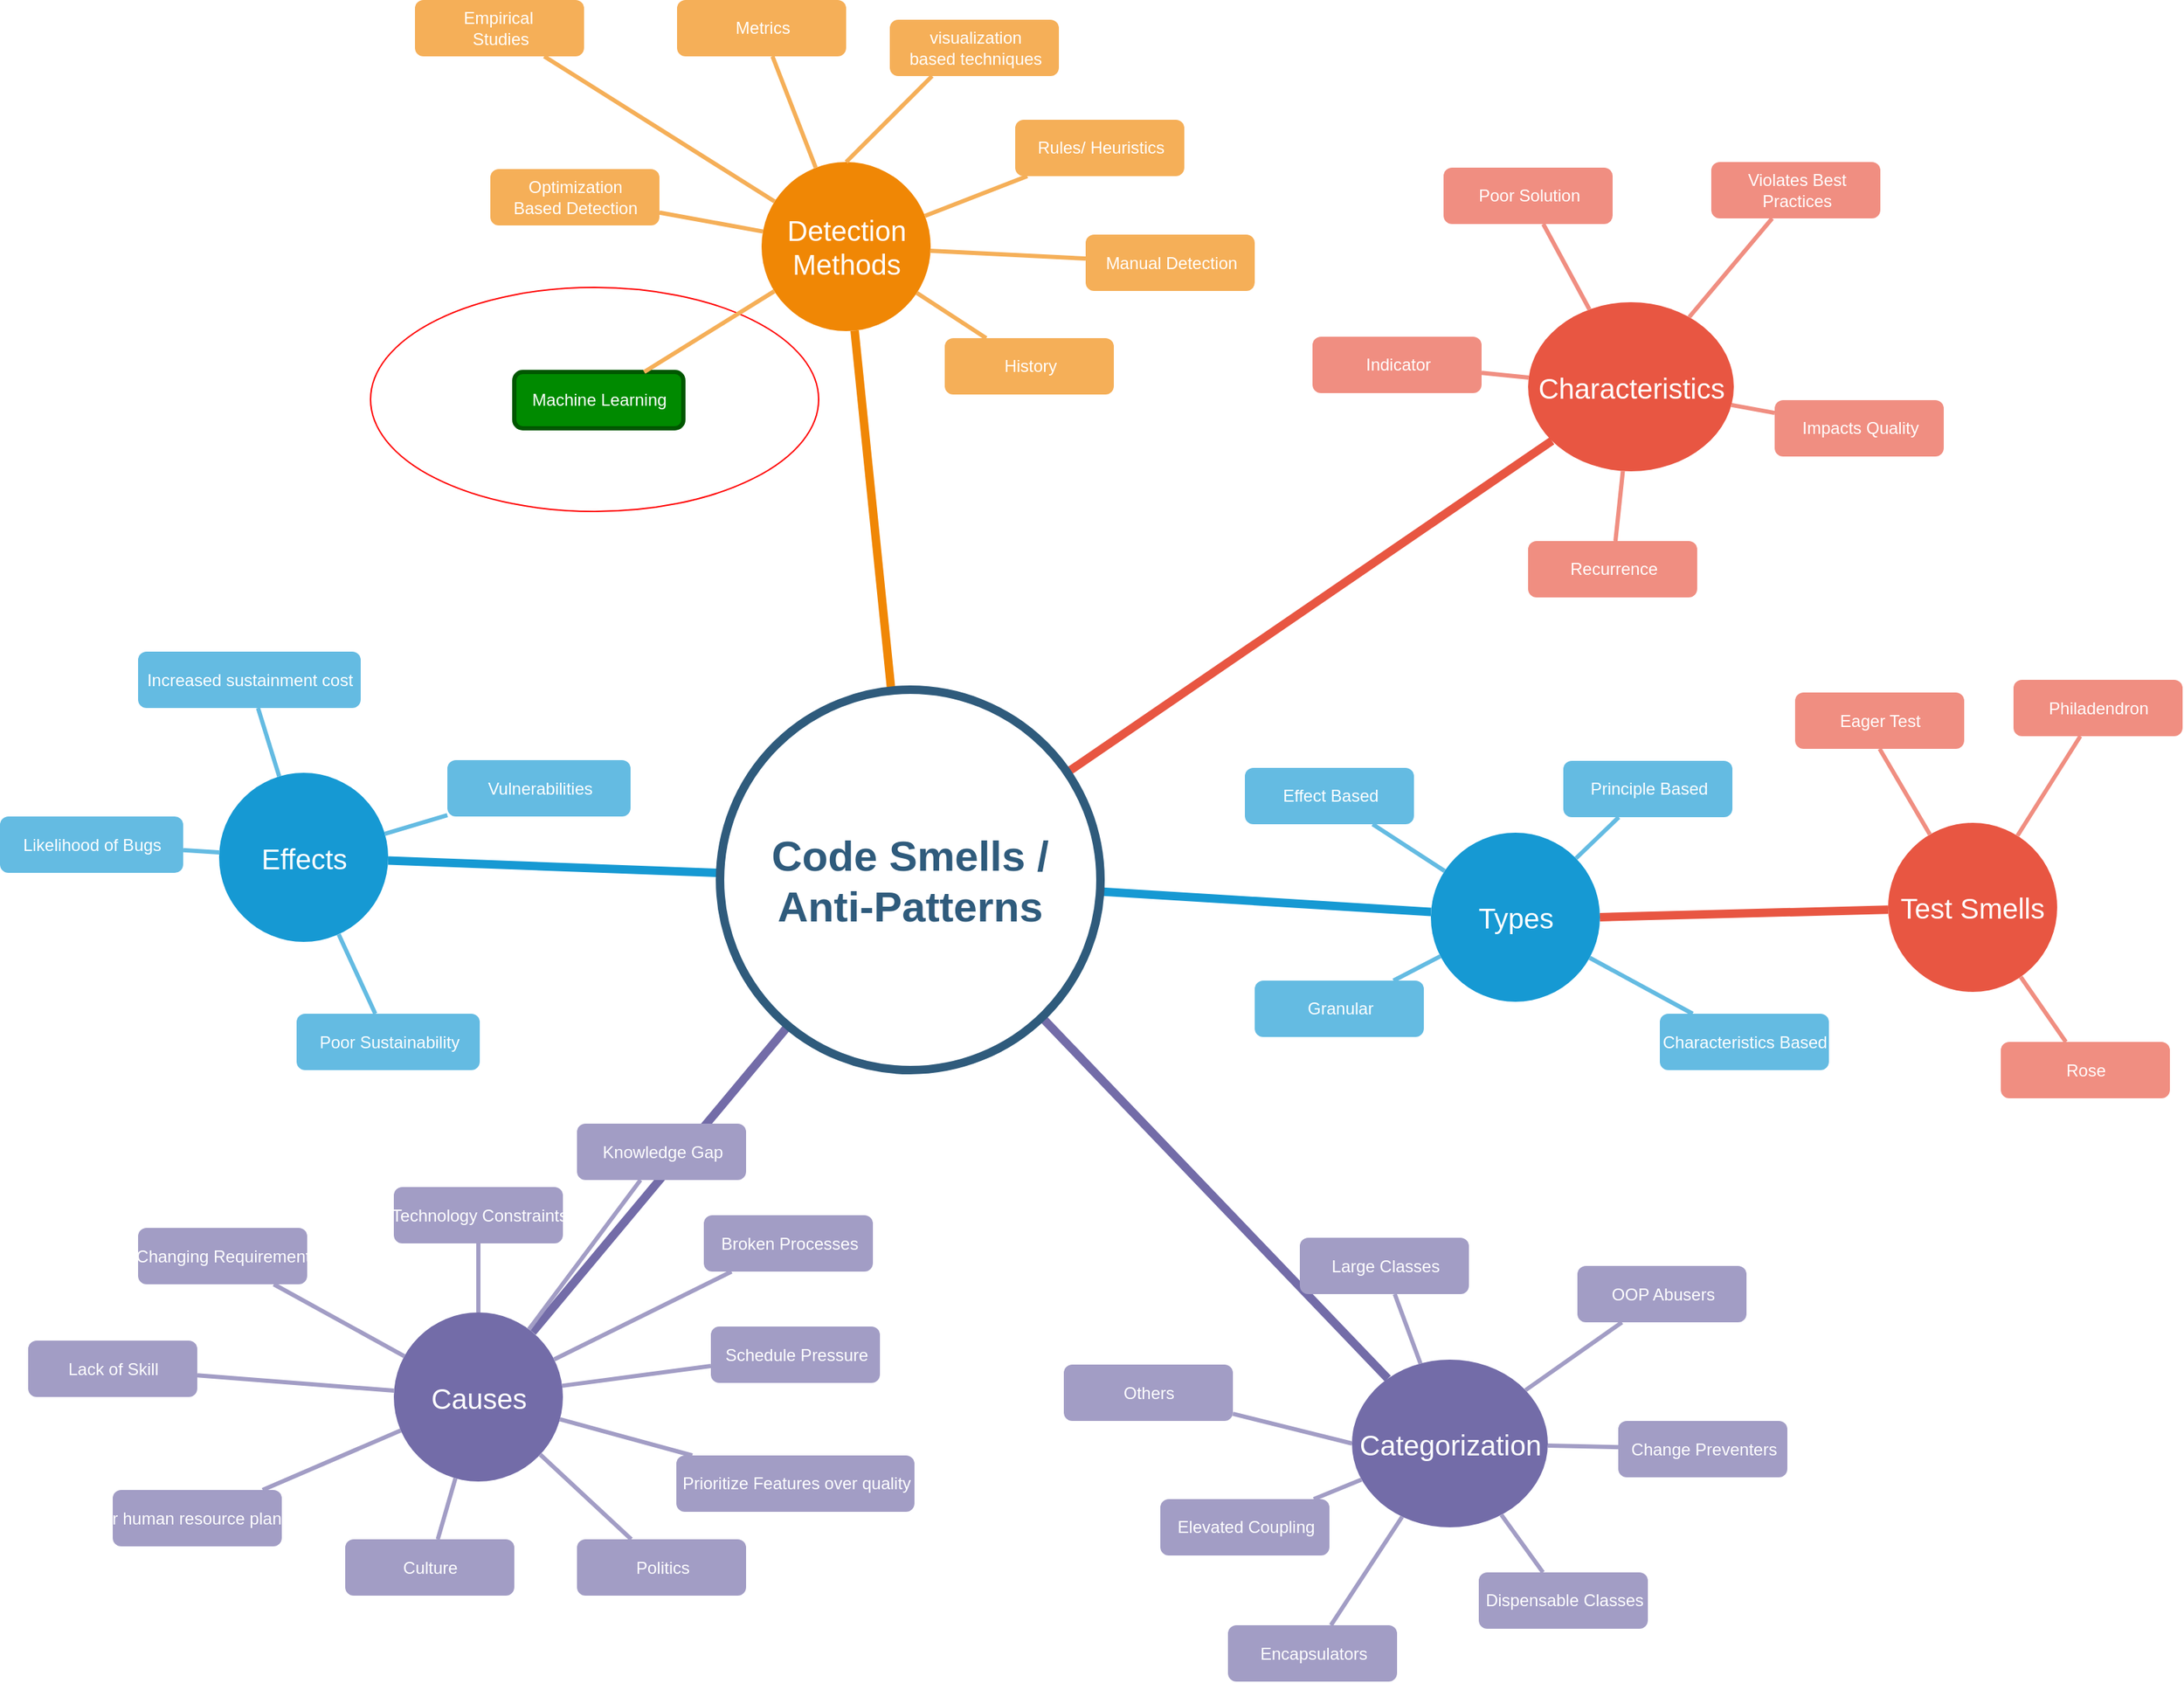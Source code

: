 <mxfile version="12.1.3" type="device" pages="1"><diagram id="6a731a19-8d31-9384-78a2-239565b7b9f0" name="Page-1"><mxGraphModel dx="1939" dy="874" grid="1" gridSize="10" guides="1" tooltips="1" connect="1" arrows="1" fold="1" page="1" pageScale="1" pageWidth="1169" pageHeight="827" background="#ffffff" math="0" shadow="0"><root><mxCell id="0"/><mxCell id="1" parent="0"/><mxCell id="gktKhtkQ_kyzCM9sRCPx-1542" value="" style="ellipse;whiteSpace=wrap;html=1;strokeColor=#FF0000;" vertex="1" parent="1"><mxGeometry x="713" y="391" width="318" height="159" as="geometry"/></mxCell><mxCell id="1350" value="Effects" style="ellipse;whiteSpace=wrap;html=1;shadow=0;fontFamily=Helvetica;fontSize=20;fontColor=#FFFFFF;align=center;strokeWidth=3;fillColor=#1699D3;strokeColor=none;" parent="1" vertex="1"><mxGeometry x="605.5" y="735.5" width="120" height="120" as="geometry"/></mxCell><mxCell id="1351" value="Detection Methods" style="ellipse;whiteSpace=wrap;html=1;shadow=0;fontFamily=Helvetica;fontSize=20;fontColor=#FFFFFF;align=center;strokeWidth=3;fillColor=#F08705;strokeColor=none;gradientColor=none;" parent="1" vertex="1"><mxGeometry x="990.5" y="302" width="120" height="120" as="geometry"/></mxCell><mxCell id="1352" value="Characteristics" style="ellipse;whiteSpace=wrap;html=1;shadow=0;fontFamily=Helvetica;fontSize=20;fontColor=#FFFFFF;align=center;strokeWidth=3;fillColor=#E85642;strokeColor=none;" parent="1" vertex="1"><mxGeometry x="1534.5" y="401.5" width="146" height="120" as="geometry"/></mxCell><mxCell id="1353" value="Types" style="ellipse;whiteSpace=wrap;html=1;shadow=0;fontFamily=Helvetica;fontSize=20;fontColor=#FFFFFF;align=center;strokeWidth=3;fillColor=#1699D3;strokeColor=none;" parent="1" vertex="1"><mxGeometry x="1465.5" y="778" width="120" height="120" as="geometry"/></mxCell><mxCell id="1354" value="Categorization" style="ellipse;whiteSpace=wrap;html=1;shadow=0;fontFamily=Helvetica;fontSize=20;fontColor=#FFFFFF;align=center;strokeWidth=3;fillColor=#736ca8;strokeColor=none;" parent="1" vertex="1"><mxGeometry x="1409.5" y="1152" width="139" height="119" as="geometry"/></mxCell><mxCell id="1359" style="endArrow=none;strokeWidth=6;strokeColor=#1699D3;html=1;" parent="1" source="1515" target="1350" edge="1"><mxGeometry relative="1" as="geometry"/></mxCell><mxCell id="1360" style="endArrow=none;strokeWidth=6;strokeColor=#f08705;html=1;" parent="1" source="1515" target="1351" edge="1"><mxGeometry relative="1" as="geometry"/></mxCell><mxCell id="1361" style="endArrow=none;strokeWidth=6;strokeColor=#E85642;html=1;" parent="1" source="1515" target="1352" edge="1"><mxGeometry relative="1" as="geometry"/></mxCell><mxCell id="1362" style="endArrow=none;strokeWidth=6;strokeColor=#1699D3;html=1;" parent="1" source="1515" target="1353" edge="1"><mxGeometry relative="1" as="geometry"/></mxCell><mxCell id="1363" style="endArrow=none;strokeWidth=6;strokeColor=#736CA8;html=1;" parent="1" source="1515" target="1516" edge="1"><mxGeometry relative="1" as="geometry"/></mxCell><mxCell id="1364" style="endArrow=none;strokeWidth=6;strokeColor=#736ca8;html=1;" parent="1" source="1515" target="1354" edge="1"><mxGeometry relative="1" as="geometry"/></mxCell><mxCell id="1372" value="Poor Sustainability" style="rounded=1;fillColor=#64BBE2;strokeColor=none;strokeWidth=3;shadow=0;html=1;fontColor=#FFFFFF;" parent="1" vertex="1"><mxGeometry x="660.5" y="906.5" width="130" height="40" as="geometry"/></mxCell><mxCell id="1373" value="Likelihood of Bugs" style="rounded=1;fillColor=#64BBE2;strokeColor=none;strokeWidth=3;shadow=0;html=1;fontColor=#FFFFFF;" parent="1" vertex="1"><mxGeometry x="450" y="766.5" width="130" height="40" as="geometry"/></mxCell><mxCell id="1374" value="Increased sustainment cost" style="rounded=1;fillColor=#64BBE2;strokeColor=none;strokeWidth=3;shadow=0;html=1;fontColor=#FFFFFF;" parent="1" vertex="1"><mxGeometry x="548" y="649.5" width="158" height="40" as="geometry"/></mxCell><mxCell id="1375" value="Vulnerabilities" style="rounded=1;fillColor=#64BBE2;strokeColor=none;strokeWidth=3;shadow=0;html=1;fontColor=#FFFFFF;" parent="1" vertex="1"><mxGeometry x="767.5" y="726.5" width="130" height="40" as="geometry"/></mxCell><mxCell id="1384" value="" style="edgeStyle=none;endArrow=none;strokeWidth=3;strokeColor=#64BBE2;html=1;" parent="1" source="1350" target="1372" edge="1"><mxGeometry x="-152.5" y="516.5" width="100" height="100" as="geometry"><mxPoint x="-152.5" y="616.5" as="sourcePoint"/><mxPoint x="-52.5" y="516.5" as="targetPoint"/></mxGeometry></mxCell><mxCell id="1385" value="" style="edgeStyle=none;endArrow=none;strokeWidth=3;strokeColor=#64BBE2;html=1;" parent="1" source="1350" target="1373" edge="1"><mxGeometry x="-152.5" y="516.5" width="100" height="100" as="geometry"><mxPoint x="-152.5" y="616.5" as="sourcePoint"/><mxPoint x="-52.5" y="516.5" as="targetPoint"/></mxGeometry></mxCell><mxCell id="1386" value="" style="edgeStyle=none;endArrow=none;strokeWidth=3;strokeColor=#64BBE2;html=1;" parent="1" source="1350" target="1374" edge="1"><mxGeometry x="-152.5" y="516.5" width="100" height="100" as="geometry"><mxPoint x="-152.5" y="616.5" as="sourcePoint"/><mxPoint x="-52.5" y="516.5" as="targetPoint"/></mxGeometry></mxCell><mxCell id="1387" value="" style="edgeStyle=none;endArrow=none;strokeWidth=3;strokeColor=#64BBE2;html=1;" parent="1" source="1350" target="1375" edge="1"><mxGeometry x="-152.5" y="516.5" width="100" height="100" as="geometry"><mxPoint x="-152.5" y="616.5" as="sourcePoint"/><mxPoint x="-52.5" y="516.5" as="targetPoint"/></mxGeometry></mxCell><mxCell id="1392" value="Metrics" style="rounded=1;fillColor=#f5af58;strokeColor=none;strokeWidth=3;shadow=0;html=1;fontColor=#FFFFFF;" parent="1" vertex="1"><mxGeometry x="930.5" y="187" width="120" height="40" as="geometry"/></mxCell><mxCell id="1393" value="Rules/ Heuristics" style="rounded=1;fillColor=#f5af58;strokeColor=none;strokeWidth=3;shadow=0;html=1;fontColor=#FFFFFF;" parent="1" vertex="1"><mxGeometry x="1170.5" y="272" width="120" height="40" as="geometry"/></mxCell><mxCell id="1394" value="History" style="rounded=1;fillColor=#f5af58;strokeColor=none;strokeWidth=3;shadow=0;html=1;fontColor=#FFFFFF;" parent="1" vertex="1"><mxGeometry x="1120.5" y="427" width="120" height="40" as="geometry"/></mxCell><mxCell id="1395" value="Machine Learning" style="rounded=1;fillColor=#008a00;strokeColor=#005700;strokeWidth=3;shadow=0;html=1;fontColor=#ffffff;" parent="1" vertex="1"><mxGeometry x="815" y="451" width="120" height="40" as="geometry"/></mxCell><mxCell id="1396" value="Optimization &lt;br&gt;Based Detection" style="rounded=1;fillColor=#f5af58;strokeColor=none;strokeWidth=3;shadow=0;html=1;fontColor=#FFFFFF;" parent="1" vertex="1"><mxGeometry x="798" y="307" width="120" height="40" as="geometry"/></mxCell><mxCell id="1404" value="" style="edgeStyle=none;endArrow=none;strokeWidth=3;strokeColor=#F5AF58;html=1;" parent="1" source="1351" target="1392" edge="1"><mxGeometry x="-122.5" y="58" width="100" height="100" as="geometry"><mxPoint x="-122.5" y="158" as="sourcePoint"/><mxPoint x="-22.5" y="58" as="targetPoint"/></mxGeometry></mxCell><mxCell id="1405" value="" style="edgeStyle=none;endArrow=none;strokeWidth=3;strokeColor=#F5AF58;html=1;" parent="1" source="1351" target="1393" edge="1"><mxGeometry x="-122.5" y="58" width="100" height="100" as="geometry"><mxPoint x="-122.5" y="158" as="sourcePoint"/><mxPoint x="-22.5" y="58" as="targetPoint"/></mxGeometry></mxCell><mxCell id="1406" value="" style="edgeStyle=none;endArrow=none;strokeWidth=3;strokeColor=#F5AF58;html=1;" parent="1" source="1351" target="1394" edge="1"><mxGeometry x="-122.5" y="58" width="100" height="100" as="geometry"><mxPoint x="-122.5" y="158" as="sourcePoint"/><mxPoint x="-22.5" y="58" as="targetPoint"/></mxGeometry></mxCell><mxCell id="1407" value="" style="edgeStyle=none;endArrow=none;strokeWidth=3;strokeColor=#F5AF58;html=1;" parent="1" source="1351" target="1395" edge="1"><mxGeometry x="-122.5" y="58" width="100" height="100" as="geometry"><mxPoint x="-122.5" y="158" as="sourcePoint"/><mxPoint x="-22.5" y="58" as="targetPoint"/></mxGeometry></mxCell><mxCell id="1408" value="" style="edgeStyle=none;endArrow=none;strokeWidth=3;strokeColor=#F5AF58;html=1;" parent="1" source="1351" target="1396" edge="1"><mxGeometry x="-122.5" y="58" width="100" height="100" as="geometry"><mxPoint x="-122.5" y="158" as="sourcePoint"/><mxPoint x="-22.5" y="58" as="targetPoint"/></mxGeometry></mxCell><mxCell id="1415" value="Indicator" style="rounded=1;fillColor=#f08e81;strokeColor=none;strokeWidth=3;shadow=0;html=1;fontColor=#FFFFFF;" parent="1" vertex="1"><mxGeometry x="1381.5" y="426" width="120" height="40" as="geometry"/></mxCell><mxCell id="1416" value="Poor Solution" style="rounded=1;fillColor=#f08e81;strokeColor=none;strokeWidth=3;shadow=0;html=1;fontColor=#FFFFFF;" parent="1" vertex="1"><mxGeometry x="1474.5" y="306" width="120" height="40" as="geometry"/></mxCell><mxCell id="1417" value="Violates Best&lt;br&gt;Practices" style="rounded=1;fillColor=#f08e81;strokeColor=none;strokeWidth=3;shadow=0;html=1;fontColor=#FFFFFF;" parent="1" vertex="1"><mxGeometry x="1664.5" y="302" width="120" height="40" as="geometry"/></mxCell><mxCell id="1418" value="Impacts Quality" style="rounded=1;fillColor=#f08e81;strokeColor=none;strokeWidth=3;shadow=0;html=1;fontColor=#FFFFFF;" parent="1" vertex="1"><mxGeometry x="1709.5" y="471" width="120" height="40" as="geometry"/></mxCell><mxCell id="1419" value="Recurrence" style="rounded=1;fillColor=#f08e81;strokeColor=none;strokeWidth=3;shadow=0;html=1;fontColor=#FFFFFF;" parent="1" vertex="1"><mxGeometry x="1534.5" y="571" width="120" height="40" as="geometry"/></mxCell><mxCell id="1426" value="" style="edgeStyle=none;endArrow=none;strokeWidth=3;strokeColor=#F08E81;html=1;" parent="1" source="1352" target="1415" edge="1"><mxGeometry x="-158.5" y="147" width="100" height="100" as="geometry"><mxPoint x="-158.5" y="247" as="sourcePoint"/><mxPoint x="-58.5" y="147" as="targetPoint"/></mxGeometry></mxCell><mxCell id="1427" value="" style="edgeStyle=none;endArrow=none;strokeWidth=3;strokeColor=#F08E81;html=1;" parent="1" source="1352" target="1416" edge="1"><mxGeometry x="-158.5" y="147" width="100" height="100" as="geometry"><mxPoint x="-158.5" y="247" as="sourcePoint"/><mxPoint x="-58.5" y="147" as="targetPoint"/></mxGeometry></mxCell><mxCell id="1428" value="" style="edgeStyle=none;endArrow=none;strokeWidth=3;strokeColor=#F08E81;html=1;" parent="1" source="1352" target="1417" edge="1"><mxGeometry x="-158.5" y="147" width="100" height="100" as="geometry"><mxPoint x="-158.5" y="247" as="sourcePoint"/><mxPoint x="-58.5" y="147" as="targetPoint"/></mxGeometry></mxCell><mxCell id="1429" value="" style="edgeStyle=none;endArrow=none;strokeWidth=3;strokeColor=#F08E81;html=1;" parent="1" source="1352" target="1418" edge="1"><mxGeometry x="-158.5" y="147" width="100" height="100" as="geometry"><mxPoint x="-158.5" y="247" as="sourcePoint"/><mxPoint x="-58.5" y="147" as="targetPoint"/></mxGeometry></mxCell><mxCell id="1430" value="" style="edgeStyle=none;endArrow=none;strokeWidth=3;strokeColor=#F08E81;html=1;" parent="1" source="1352" target="1419" edge="1"><mxGeometry x="-158.5" y="147" width="100" height="100" as="geometry"><mxPoint x="-158.5" y="247" as="sourcePoint"/><mxPoint x="-58.5" y="147" as="targetPoint"/></mxGeometry></mxCell><mxCell id="1436" value="Effect Based" style="rounded=1;fillColor=#64BBE2;strokeColor=none;strokeWidth=3;shadow=0;html=1;fontColor=#FFFFFF;" parent="1" vertex="1"><mxGeometry x="1333.5" y="732" width="120" height="40" as="geometry"/></mxCell><mxCell id="1437" value="Principle Based" style="rounded=1;fillColor=#64BBE2;strokeColor=none;strokeWidth=3;shadow=0;html=1;fontColor=#FFFFFF;" parent="1" vertex="1"><mxGeometry x="1559.5" y="727" width="120" height="40" as="geometry"/></mxCell><mxCell id="1438" value="Characteristics Based" style="rounded=1;fillColor=#64BBE2;strokeColor=none;strokeWidth=3;shadow=0;html=1;fontColor=#FFFFFF;" parent="1" vertex="1"><mxGeometry x="1628" y="906.5" width="120" height="40" as="geometry"/></mxCell><mxCell id="1439" value="Granular" style="rounded=1;fillColor=#64BBE2;strokeColor=none;strokeWidth=3;shadow=0;html=1;fontColor=#FFFFFF;" parent="1" vertex="1"><mxGeometry x="1340.5" y="883" width="120" height="40" as="geometry"/></mxCell><mxCell id="1447" value="" style="edgeStyle=none;endArrow=none;strokeWidth=3;strokeColor=#64BBE2;html=1;" parent="1" source="1353" target="1436" edge="1"><mxGeometry x="-494.5" y="168" width="100" height="100" as="geometry"><mxPoint x="-494.5" y="268" as="sourcePoint"/><mxPoint x="-394.5" y="168" as="targetPoint"/></mxGeometry></mxCell><mxCell id="1448" value="" style="edgeStyle=none;endArrow=none;strokeWidth=3;strokeColor=#64BBE2;html=1;" parent="1" source="1353" target="1437" edge="1"><mxGeometry x="-494.5" y="168" width="100" height="100" as="geometry"><mxPoint x="-494.5" y="268" as="sourcePoint"/><mxPoint x="-394.5" y="168" as="targetPoint"/></mxGeometry></mxCell><mxCell id="1449" value="" style="edgeStyle=none;endArrow=none;strokeWidth=3;strokeColor=#64BBE2;html=1;" parent="1" source="1353" target="1438" edge="1"><mxGeometry x="-494.5" y="168" width="100" height="100" as="geometry"><mxPoint x="-494.5" y="268" as="sourcePoint"/><mxPoint x="1616.01" y="941.5" as="targetPoint"/></mxGeometry></mxCell><mxCell id="1450" value="" style="edgeStyle=none;endArrow=none;strokeWidth=3;strokeColor=#64BBE2;html=1;" parent="1" source="1353" target="1439" edge="1"><mxGeometry x="-494.5" y="168" width="100" height="100" as="geometry"><mxPoint x="-494.5" y="268" as="sourcePoint"/><mxPoint x="-394.5" y="168" as="targetPoint"/></mxGeometry></mxCell><mxCell id="1457" value="Large Classes" style="rounded=1;fillColor=#a29dc5;strokeColor=none;strokeWidth=3;shadow=0;html=1;fontColor=#FFFFFF;" parent="1" vertex="1"><mxGeometry x="1372.5" y="1065.5" width="120" height="40" as="geometry"/></mxCell><mxCell id="1458" value="Encapsulators" style="rounded=1;fillColor=#a29dc5;strokeColor=none;strokeWidth=3;shadow=0;html=1;fontColor=#FFFFFF;" parent="1" vertex="1"><mxGeometry x="1321.5" y="1340.5" width="120" height="40" as="geometry"/></mxCell><mxCell id="1459" value="OOP Abusers" style="rounded=1;fillColor=#a29dc5;strokeColor=none;strokeWidth=3;shadow=0;html=1;fontColor=#FFFFFF;" parent="1" vertex="1"><mxGeometry x="1569.5" y="1085.5" width="120" height="40" as="geometry"/></mxCell><mxCell id="1460" value="Change Preventers" style="rounded=1;fillColor=#a29dc5;strokeColor=none;strokeWidth=3;shadow=0;html=1;fontColor=#FFFFFF;" parent="1" vertex="1"><mxGeometry x="1598.5" y="1195.5" width="120" height="40" as="geometry"/></mxCell><mxCell id="1461" value="Dispensable Classes" style="rounded=1;fillColor=#a29dc5;strokeColor=none;strokeWidth=3;shadow=0;html=1;fontColor=#FFFFFF;" parent="1" vertex="1"><mxGeometry x="1499.5" y="1303" width="120" height="40" as="geometry"/></mxCell><mxCell id="1462" value="Elevated Coupling" style="rounded=1;fillColor=#a29dc5;strokeColor=none;strokeWidth=3;shadow=0;html=1;fontColor=#FFFFFF;" parent="1" vertex="1"><mxGeometry x="1273.5" y="1251" width="120" height="40" as="geometry"/></mxCell><mxCell id="1463" value="" style="edgeStyle=none;endArrow=none;strokeWidth=3;strokeColor=#A29DC5;html=1;" parent="1" source="1354" target="1460" edge="1"><mxGeometry x="-60.5" y="-113.5" width="100" height="100" as="geometry"><mxPoint x="-60.5" y="-13.5" as="sourcePoint"/><mxPoint x="39.5" y="-113.5" as="targetPoint"/></mxGeometry></mxCell><mxCell id="1464" value="" style="edgeStyle=none;endArrow=none;strokeWidth=3;strokeColor=#A29DC5;html=1;" parent="1" source="1354" target="1461" edge="1"><mxGeometry x="-60.5" y="-113.5" width="100" height="100" as="geometry"><mxPoint x="-60.5" y="-13.5" as="sourcePoint"/><mxPoint x="39.5" y="-113.5" as="targetPoint"/></mxGeometry></mxCell><mxCell id="1465" value="" style="edgeStyle=none;endArrow=none;strokeWidth=3;strokeColor=#A29DC5;html=1;" parent="1" source="1354" target="1458" edge="1"><mxGeometry x="-60.5" y="-113.5" width="100" height="100" as="geometry"><mxPoint x="-60.5" y="-13.5" as="sourcePoint"/><mxPoint x="39.5" y="-113.5" as="targetPoint"/></mxGeometry></mxCell><mxCell id="1466" value="" style="edgeStyle=none;endArrow=none;strokeWidth=3;strokeColor=#A29DC5;html=1;" parent="1" source="1354" target="1462" edge="1"><mxGeometry x="-60.5" y="-113.5" width="100" height="100" as="geometry"><mxPoint x="-60.5" y="-13.5" as="sourcePoint"/><mxPoint x="39.5" y="-113.5" as="targetPoint"/></mxGeometry></mxCell><mxCell id="1467" value="" style="edgeStyle=none;endArrow=none;strokeWidth=3;strokeColor=#A29DC5;html=1;" parent="1" source="1354" target="1457" edge="1"><mxGeometry x="-60.5" y="-113.5" width="100" height="100" as="geometry"><mxPoint x="-60.5" y="-13.5" as="sourcePoint"/><mxPoint x="39.5" y="-113.5" as="targetPoint"/></mxGeometry></mxCell><mxCell id="1515" value="Code Smells / Anti-Patterns" style="ellipse;whiteSpace=wrap;html=1;shadow=0;fontFamily=Helvetica;fontSize=30;fontColor=#2F5B7C;align=center;strokeColor=#2F5B7C;strokeWidth=6;fillColor=#FFFFFF;fontStyle=1;gradientColor=none;" parent="1" vertex="1"><mxGeometry x="961" y="676.5" width="270" height="270" as="geometry"/></mxCell><mxCell id="1516" value="Causes" style="ellipse;whiteSpace=wrap;html=1;shadow=0;fontFamily=Helvetica;fontSize=20;fontColor=#FFFFFF;align=center;strokeWidth=3;fillColor=#736ca8;strokeColor=none;" parent="1" vertex="1"><mxGeometry x="729.5" y="1118.5" width="120" height="120" as="geometry"/></mxCell><mxCell id="1517" value="Changing Requirement" style="rounded=1;fillColor=#a29dc5;strokeColor=none;strokeWidth=3;shadow=0;html=1;fontColor=#FFFFFF;" parent="1" vertex="1"><mxGeometry x="548" y="1058.5" width="120" height="40" as="geometry"/></mxCell><mxCell id="1518" value="Technology Constraints" style="rounded=1;fillColor=#a29dc5;strokeColor=none;strokeWidth=3;shadow=0;html=1;fontColor=#FFFFFF;" parent="1" vertex="1"><mxGeometry x="729.5" y="1029.5" width="120" height="40" as="geometry"/></mxCell><mxCell id="1519" value="Knowledge Gap" style="rounded=1;fillColor=#a29dc5;strokeColor=none;strokeWidth=3;shadow=0;html=1;fontColor=#FFFFFF;" parent="1" vertex="1"><mxGeometry x="859.5" y="984.5" width="120" height="40" as="geometry"/></mxCell><mxCell id="1520" value="Broken Processes" style="rounded=1;fillColor=#a29dc5;strokeColor=none;strokeWidth=3;shadow=0;html=1;fontColor=#FFFFFF;" parent="1" vertex="1"><mxGeometry x="949.5" y="1049.5" width="120" height="40" as="geometry"/></mxCell><mxCell id="1521" value="Schedule Pressure" style="rounded=1;fillColor=#a29dc5;strokeColor=none;strokeWidth=3;shadow=0;html=1;fontColor=#FFFFFF;" parent="1" vertex="1"><mxGeometry x="954.5" y="1128.5" width="120" height="40" as="geometry"/></mxCell><mxCell id="1522" value="Lack of Skill" style="rounded=1;fillColor=#a29dc5;strokeColor=none;strokeWidth=3;shadow=0;html=1;fontColor=#FFFFFF;" parent="1" vertex="1"><mxGeometry x="470" y="1138.5" width="120" height="40" as="geometry"/></mxCell><mxCell id="1523" value="Prioritize Features over quality" style="rounded=1;fillColor=#a29dc5;strokeColor=none;strokeWidth=3;shadow=0;html=1;fontColor=#FFFFFF;" parent="1" vertex="1"><mxGeometry x="930" y="1220" width="169" height="40" as="geometry"/></mxCell><mxCell id="1524" value="Politics" style="rounded=1;fillColor=#a29dc5;strokeColor=none;strokeWidth=3;shadow=0;html=1;fontColor=#FFFFFF;" parent="1" vertex="1"><mxGeometry x="859.5" y="1279.5" width="120" height="40" as="geometry"/></mxCell><mxCell id="1525" value="Culture" style="rounded=1;fillColor=#a29dc5;strokeColor=none;strokeWidth=3;shadow=0;html=1;fontColor=#FFFFFF;" parent="1" vertex="1"><mxGeometry x="695" y="1279.5" width="120" height="40" as="geometry"/></mxCell><mxCell id="1526" value="Poor human resource planning" style="rounded=1;fillColor=#a29dc5;strokeColor=none;strokeWidth=3;shadow=0;html=1;fontColor=#FFFFFF;" parent="1" vertex="1"><mxGeometry x="530" y="1244.5" width="120" height="40" as="geometry"/></mxCell><mxCell id="1528" value="" style="edgeStyle=none;endArrow=none;strokeWidth=3;strokeColor=#A29DC5;html=1;" parent="1" source="1516" target="1517" edge="1"><mxGeometry x="-1110" y="84.5" width="100" height="100" as="geometry"><mxPoint x="-1110" y="184.5" as="sourcePoint"/><mxPoint x="-1010" y="84.5" as="targetPoint"/></mxGeometry></mxCell><mxCell id="1530" value="" style="edgeStyle=none;endArrow=none;strokeWidth=3;strokeColor=#A29DC5;html=1;" parent="1" source="1516" target="1518" edge="1"><mxGeometry x="-1110" y="84.5" width="100" height="100" as="geometry"><mxPoint x="-1110" y="184.5" as="sourcePoint"/><mxPoint x="-1010" y="84.5" as="targetPoint"/></mxGeometry></mxCell><mxCell id="1531" value="" style="edgeStyle=none;endArrow=none;strokeWidth=3;strokeColor=#A29DC5;html=1;" parent="1" source="1516" target="1519" edge="1"><mxGeometry x="-1110" y="84.5" width="100" height="100" as="geometry"><mxPoint x="-1110" y="184.5" as="sourcePoint"/><mxPoint x="-1010" y="84.5" as="targetPoint"/></mxGeometry></mxCell><mxCell id="1532" value="" style="edgeStyle=none;endArrow=none;strokeWidth=3;strokeColor=#A29DC5;html=1;" parent="1" source="1516" target="1520" edge="1"><mxGeometry x="-1110" y="84.5" width="100" height="100" as="geometry"><mxPoint x="-1110" y="184.5" as="sourcePoint"/><mxPoint x="-1010" y="84.5" as="targetPoint"/></mxGeometry></mxCell><mxCell id="1533" value="" style="edgeStyle=none;endArrow=none;strokeWidth=3;strokeColor=#A29DC5;html=1;" parent="1" source="1516" target="1521" edge="1"><mxGeometry x="-1110" y="84.5" width="100" height="100" as="geometry"><mxPoint x="-1110" y="184.5" as="sourcePoint"/><mxPoint x="-1010" y="84.5" as="targetPoint"/></mxGeometry></mxCell><mxCell id="1534" value="" style="edgeStyle=none;endArrow=none;strokeWidth=3;strokeColor=#A29DC5;html=1;" parent="1" source="1516" target="1522" edge="1"><mxGeometry x="-1110" y="84.5" width="100" height="100" as="geometry"><mxPoint x="-1110" y="184.5" as="sourcePoint"/><mxPoint x="-1010" y="84.5" as="targetPoint"/></mxGeometry></mxCell><mxCell id="1535" value="" style="edgeStyle=none;endArrow=none;strokeWidth=3;strokeColor=#A29DC5;html=1;" parent="1" source="1516" target="1523" edge="1"><mxGeometry x="-1110" y="84.5" width="100" height="100" as="geometry"><mxPoint x="-1110" y="184.5" as="sourcePoint"/><mxPoint x="-1010" y="84.5" as="targetPoint"/></mxGeometry></mxCell><mxCell id="1536" value="" style="edgeStyle=none;endArrow=none;strokeWidth=3;strokeColor=#A29DC5;html=1;" parent="1" source="1516" target="1524" edge="1"><mxGeometry x="-1110" y="84.5" width="100" height="100" as="geometry"><mxPoint x="-1110" y="184.5" as="sourcePoint"/><mxPoint x="-1010" y="84.5" as="targetPoint"/></mxGeometry></mxCell><mxCell id="1537" value="" style="edgeStyle=none;endArrow=none;strokeWidth=3;strokeColor=#A29DC5;html=1;" parent="1" source="1516" target="1525" edge="1"><mxGeometry x="-1110" y="84.5" width="100" height="100" as="geometry"><mxPoint x="-1110" y="184.5" as="sourcePoint"/><mxPoint x="-1010" y="84.5" as="targetPoint"/></mxGeometry></mxCell><mxCell id="1538" value="" style="edgeStyle=none;endArrow=none;strokeWidth=3;strokeColor=#A29DC5;html=1;" parent="1" source="1516" target="1526" edge="1"><mxGeometry x="-1110" y="84.5" width="100" height="100" as="geometry"><mxPoint x="-1110" y="184.5" as="sourcePoint"/><mxPoint x="-1010" y="84.5" as="targetPoint"/></mxGeometry></mxCell><mxCell id="1541" value="" style="edgeStyle=none;endArrow=none;strokeWidth=3;strokeColor=#A29DC5;html=1;" parent="1" source="1354" target="1459" edge="1"><mxGeometry x="-1485.5" y="-418.5" width="100" height="100" as="geometry"><mxPoint x="-1485.5" y="-318.5" as="sourcePoint"/><mxPoint x="-1385.5" y="-418.5" as="targetPoint"/></mxGeometry></mxCell><mxCell id="1542" style="edgeStyle=none;rounded=0;html=1;exitX=0.5;exitY=1;endArrow=none;endFill=0;jettySize=auto;orthogonalLoop=1;strokeColor=#736CA8;strokeWidth=2;fillColor=#64bbe2;fontSize=20;fontColor=#23445D;" parent="1" edge="1"><mxGeometry relative="1" as="geometry"><mxPoint x="548" y="1183.5" as="sourcePoint"/><mxPoint x="548" y="1183.5" as="targetPoint"/></mxGeometry></mxCell><mxCell id="t41frwurTfy53sqsJj4g-1547" value="Others" style="rounded=1;fillColor=#a29dc5;strokeColor=none;strokeWidth=3;shadow=0;html=1;fontColor=#FFFFFF;" parent="1" vertex="1"><mxGeometry x="1205" y="1155.5" width="120" height="40" as="geometry"/></mxCell><mxCell id="t41frwurTfy53sqsJj4g-1548" value="" style="edgeStyle=none;endArrow=none;strokeWidth=3;strokeColor=#A29DC5;html=1;exitX=0;exitY=0.5;exitDx=0;exitDy=0;" parent="1" source="1354" target="t41frwurTfy53sqsJj4g-1547" edge="1"><mxGeometry x="-146.5" y="-174.5" width="100" height="100" as="geometry"><mxPoint x="1338.5" y="1163" as="sourcePoint"/><mxPoint x="-46.5" y="-174.5" as="targetPoint"/></mxGeometry></mxCell><mxCell id="t41frwurTfy53sqsJj4g-1550" value="Manual Detection" style="rounded=1;fillColor=#f5af58;strokeColor=none;strokeWidth=3;shadow=0;html=1;fontColor=#FFFFFF;" parent="1" vertex="1"><mxGeometry x="1220.5" y="353.5" width="120" height="40" as="geometry"/></mxCell><mxCell id="t41frwurTfy53sqsJj4g-1551" value="" style="edgeStyle=none;endArrow=none;strokeWidth=3;strokeColor=#F5AF58;html=1;" parent="1" source="1351" target="t41frwurTfy53sqsJj4g-1550" edge="1"><mxGeometry x="-22.5" y="-15.5" width="100" height="100" as="geometry"><mxPoint x="1200.943" y="320.989" as="sourcePoint"/><mxPoint x="77.5" y="-15.5" as="targetPoint"/></mxGeometry></mxCell><mxCell id="t41frwurTfy53sqsJj4g-1552" value="visualization &lt;br&gt;based techniques" style="rounded=1;fillColor=#f5af58;strokeColor=none;strokeWidth=3;shadow=0;html=1;fontColor=#FFFFFF;" parent="1" vertex="1"><mxGeometry x="1081.5" y="201" width="120" height="40" as="geometry"/></mxCell><mxCell id="t41frwurTfy53sqsJj4g-1553" value="" style="edgeStyle=none;endArrow=none;strokeWidth=3;strokeColor=#F5AF58;html=1;exitX=0.5;exitY=0;exitDx=0;exitDy=0;entryX=0.25;entryY=1;entryDx=0;entryDy=0;" parent="1" source="1351" edge="1" target="t41frwurTfy53sqsJj4g-1552"><mxGeometry x="-72.5" y="-189.5" width="100" height="100" as="geometry"><mxPoint x="1150.943" y="146.989" as="sourcePoint"/><mxPoint x="1124.848" y="207.0" as="targetPoint"/></mxGeometry></mxCell><mxCell id="t41frwurTfy53sqsJj4g-1554" value="Empirical&amp;nbsp;&lt;br&gt;Studies" style="rounded=1;fillColor=#f5af58;strokeColor=none;strokeWidth=3;shadow=0;html=1;fontColor=#FFFFFF;" parent="1" vertex="1"><mxGeometry x="744.5" y="187" width="120" height="40" as="geometry"/></mxCell><mxCell id="t41frwurTfy53sqsJj4g-1555" value="" style="edgeStyle=none;endArrow=none;strokeWidth=3;strokeColor=#F5AF58;html=1;" parent="1" source="1351" target="t41frwurTfy53sqsJj4g-1554" edge="1"><mxGeometry x="-165.5" y="-33" width="100" height="100" as="geometry"><mxPoint x="950.316" y="252.836" as="sourcePoint"/><mxPoint x="-65.5" y="-33" as="targetPoint"/></mxGeometry></mxCell><mxCell id="t41frwurTfy53sqsJj4g-1564" value="Test Smells" style="ellipse;whiteSpace=wrap;html=1;shadow=0;fontFamily=Helvetica;fontSize=20;fontColor=#FFFFFF;align=center;strokeWidth=3;fillColor=#E85642;strokeColor=none;" parent="1" vertex="1"><mxGeometry x="1790" y="771" width="120" height="120" as="geometry"/></mxCell><mxCell id="t41frwurTfy53sqsJj4g-1565" value="Philadendron" style="rounded=1;fillColor=#f08e81;strokeColor=none;strokeWidth=3;shadow=0;html=1;fontColor=#FFFFFF;" parent="1" vertex="1"><mxGeometry x="1879" y="669.5" width="120" height="40" as="geometry"/></mxCell><mxCell id="t41frwurTfy53sqsJj4g-1566" value="Rose" style="rounded=1;fillColor=#f08e81;strokeColor=none;strokeWidth=3;shadow=0;html=1;fontColor=#FFFFFF;" parent="1" vertex="1"><mxGeometry x="1870" y="926.5" width="120" height="40" as="geometry"/></mxCell><mxCell id="t41frwurTfy53sqsJj4g-1567" value="" style="edgeStyle=none;endArrow=none;strokeWidth=3;strokeColor=#F08E81;html=1;" parent="1" source="t41frwurTfy53sqsJj4g-1564" target="t41frwurTfy53sqsJj4g-1566" edge="1"><mxGeometry x="1420" y="-349" width="100" height="100" as="geometry"><mxPoint x="1420" y="-249" as="sourcePoint"/><mxPoint x="1520" y="-349" as="targetPoint"/></mxGeometry></mxCell><mxCell id="t41frwurTfy53sqsJj4g-1568" value="" style="edgeStyle=none;endArrow=none;strokeWidth=3;strokeColor=#F08E81;html=1;" parent="1" source="t41frwurTfy53sqsJj4g-1564" target="t41frwurTfy53sqsJj4g-1565" edge="1"><mxGeometry x="1420" y="-349" width="100" height="100" as="geometry"><mxPoint x="1420" y="-249" as="sourcePoint"/><mxPoint x="1520" y="-349" as="targetPoint"/></mxGeometry></mxCell><mxCell id="t41frwurTfy53sqsJj4g-1569" value="" style="edgeStyle=none;endArrow=none;strokeWidth=3;strokeColor=#F08E81;html=1;entryX=0.5;entryY=1;entryDx=0;entryDy=0;" parent="1" source="t41frwurTfy53sqsJj4g-1564" target="t41frwurTfy53sqsJj4g-1571" edge="1"><mxGeometry x="1420" y="-349" width="100" height="100" as="geometry"><mxPoint x="1420" y="-249" as="sourcePoint"/><mxPoint x="1810" y="675" as="targetPoint"/></mxGeometry></mxCell><mxCell id="t41frwurTfy53sqsJj4g-1571" value="Eager Test" style="rounded=1;fillColor=#f08e81;strokeColor=none;strokeWidth=3;shadow=0;html=1;fontColor=#FFFFFF;" parent="1" vertex="1"><mxGeometry x="1724" y="678.5" width="120" height="40" as="geometry"/></mxCell><mxCell id="t41frwurTfy53sqsJj4g-1572" value="" style="edgeStyle=none;endArrow=none;strokeWidth=6;strokeColor=#E85642;html=1;entryX=1;entryY=0.5;entryDx=0;entryDy=0;" parent="1" source="t41frwurTfy53sqsJj4g-1564" target="1353" edge="1"><mxGeometry x="191" y="236.5" width="100" height="100" as="geometry"><mxPoint x="1027.669" y="934.702" as="sourcePoint"/><mxPoint x="696.518" y="1225.834" as="targetPoint"/></mxGeometry></mxCell></root></mxGraphModel></diagram></mxfile>